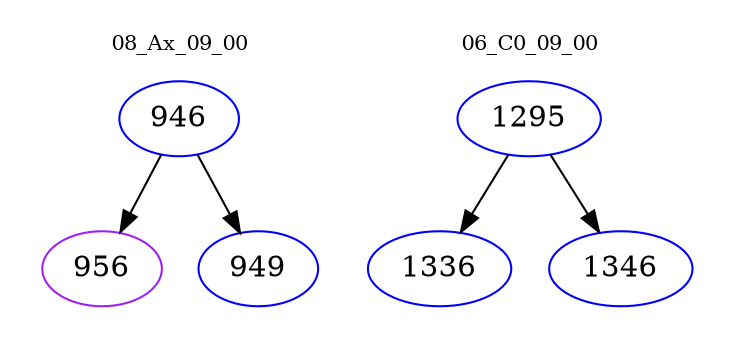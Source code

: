digraph{
subgraph cluster_0 {
color = white
label = "08_Ax_09_00";
fontsize=10;
T0_946 [label="946", color="blue"]
T0_946 -> T0_956 [color="black"]
T0_956 [label="956", color="purple"]
T0_946 -> T0_949 [color="black"]
T0_949 [label="949", color="blue"]
}
subgraph cluster_1 {
color = white
label = "06_C0_09_00";
fontsize=10;
T1_1295 [label="1295", color="blue"]
T1_1295 -> T1_1336 [color="black"]
T1_1336 [label="1336", color="blue"]
T1_1295 -> T1_1346 [color="black"]
T1_1346 [label="1346", color="blue"]
}
}
